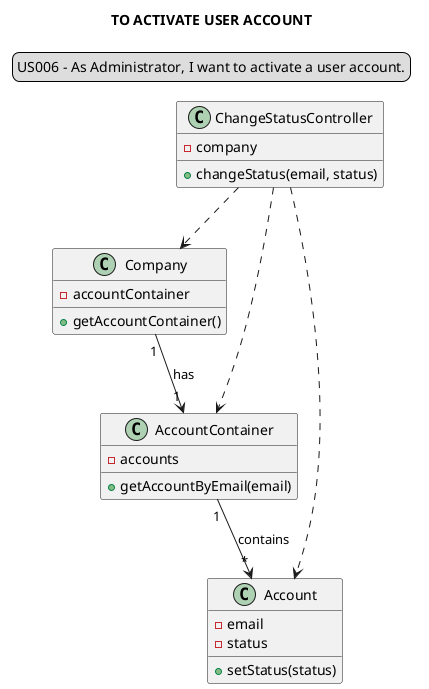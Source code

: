 @startuml

legend top
US006 - As Administrator, I want to activate a user account.
end legend
skinparam sequenceMessageAlign center
title TO ACTIVATE USER ACCOUNT

"ChangeStatusController" ..> "Company"
"ChangeStatusController" ..> "AccountContainer"
"ChangeStatusController" ..> "Account"
"Company" "1"-->"1" "AccountContainer": has
"AccountContainer" "1"-->"*" "Account": contains

class "ChangeStatusController" {
-company
+changeStatus(email, status)
}

class "Company" {
-accountContainer
+getAccountContainer()
}

class "AccountContainer" {
-accounts
+getAccountByEmail(email)
}

class "Account" {
-email
-status
+setStatus(status)
}

@enduml